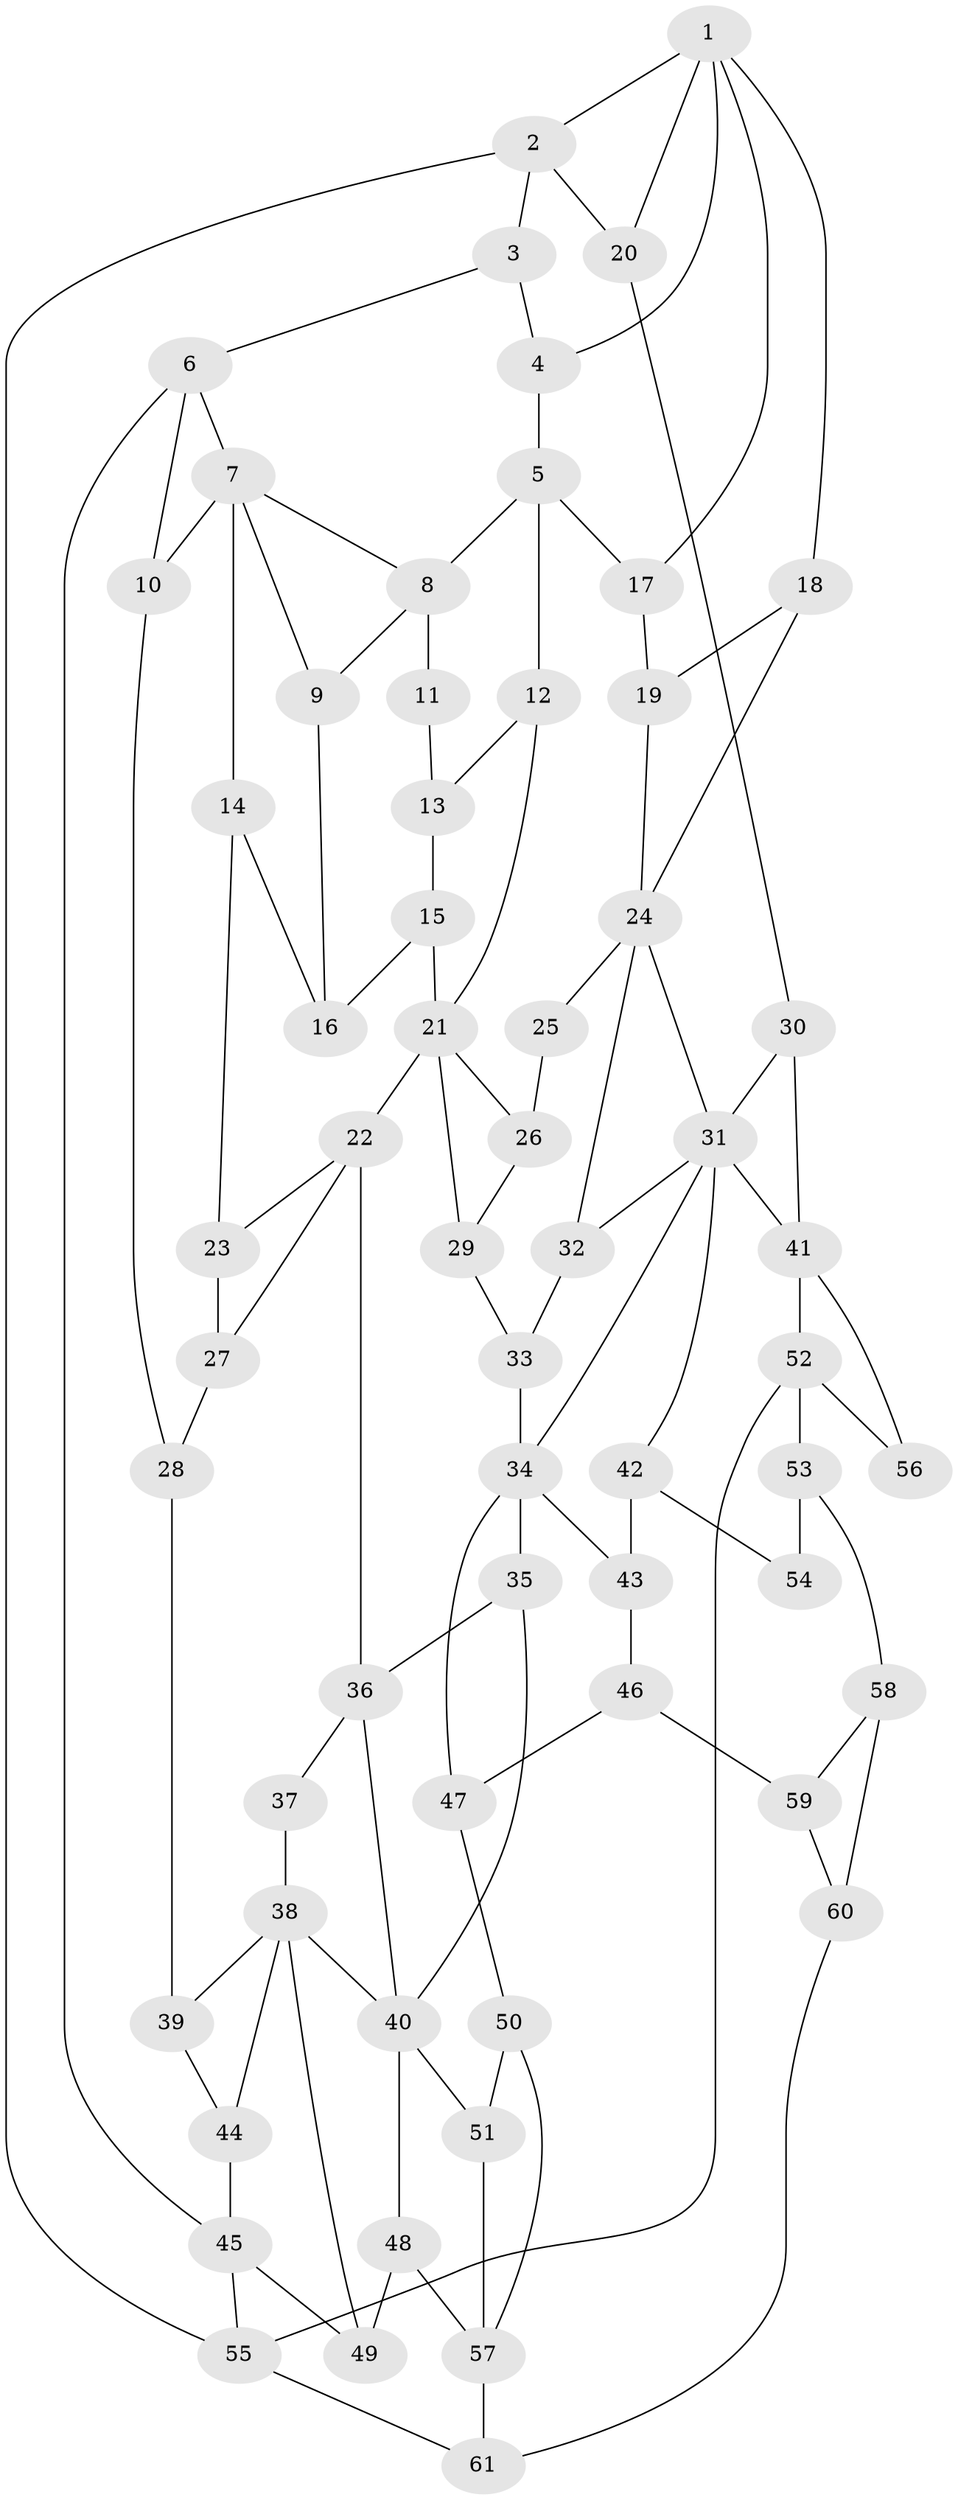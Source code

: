 // original degree distribution, {3: 0.024793388429752067, 6: 0.23140495867768596, 4: 0.2396694214876033, 5: 0.5041322314049587}
// Generated by graph-tools (version 1.1) at 2025/38/03/09/25 02:38:44]
// undirected, 61 vertices, 103 edges
graph export_dot {
graph [start="1"]
  node [color=gray90,style=filled];
  1;
  2;
  3;
  4;
  5;
  6;
  7;
  8;
  9;
  10;
  11;
  12;
  13;
  14;
  15;
  16;
  17;
  18;
  19;
  20;
  21;
  22;
  23;
  24;
  25;
  26;
  27;
  28;
  29;
  30;
  31;
  32;
  33;
  34;
  35;
  36;
  37;
  38;
  39;
  40;
  41;
  42;
  43;
  44;
  45;
  46;
  47;
  48;
  49;
  50;
  51;
  52;
  53;
  54;
  55;
  56;
  57;
  58;
  59;
  60;
  61;
  1 -- 2 [weight=1.0];
  1 -- 4 [weight=1.0];
  1 -- 17 [weight=1.0];
  1 -- 18 [weight=1.0];
  1 -- 20 [weight=1.0];
  2 -- 3 [weight=1.0];
  2 -- 20 [weight=1.0];
  2 -- 55 [weight=1.0];
  3 -- 4 [weight=1.0];
  3 -- 6 [weight=1.0];
  4 -- 5 [weight=2.0];
  5 -- 8 [weight=1.0];
  5 -- 12 [weight=1.0];
  5 -- 17 [weight=1.0];
  6 -- 7 [weight=1.0];
  6 -- 10 [weight=1.0];
  6 -- 45 [weight=1.0];
  7 -- 8 [weight=1.0];
  7 -- 9 [weight=1.0];
  7 -- 10 [weight=1.0];
  7 -- 14 [weight=2.0];
  8 -- 9 [weight=1.0];
  8 -- 11 [weight=2.0];
  9 -- 16 [weight=1.0];
  10 -- 28 [weight=1.0];
  11 -- 13 [weight=1.0];
  12 -- 13 [weight=1.0];
  12 -- 21 [weight=1.0];
  13 -- 15 [weight=1.0];
  14 -- 16 [weight=1.0];
  14 -- 23 [weight=1.0];
  15 -- 16 [weight=1.0];
  15 -- 21 [weight=1.0];
  17 -- 19 [weight=1.0];
  18 -- 19 [weight=1.0];
  18 -- 24 [weight=1.0];
  19 -- 24 [weight=1.0];
  20 -- 30 [weight=1.0];
  21 -- 22 [weight=2.0];
  21 -- 26 [weight=1.0];
  21 -- 29 [weight=1.0];
  22 -- 23 [weight=1.0];
  22 -- 27 [weight=1.0];
  22 -- 36 [weight=2.0];
  23 -- 27 [weight=1.0];
  24 -- 25 [weight=2.0];
  24 -- 31 [weight=1.0];
  24 -- 32 [weight=1.0];
  25 -- 26 [weight=1.0];
  26 -- 29 [weight=1.0];
  27 -- 28 [weight=1.0];
  28 -- 39 [weight=1.0];
  29 -- 33 [weight=1.0];
  30 -- 31 [weight=1.0];
  30 -- 41 [weight=2.0];
  31 -- 32 [weight=1.0];
  31 -- 34 [weight=1.0];
  31 -- 41 [weight=1.0];
  31 -- 42 [weight=1.0];
  32 -- 33 [weight=1.0];
  33 -- 34 [weight=1.0];
  34 -- 35 [weight=2.0];
  34 -- 43 [weight=1.0];
  34 -- 47 [weight=1.0];
  35 -- 36 [weight=2.0];
  35 -- 40 [weight=1.0];
  36 -- 37 [weight=1.0];
  36 -- 40 [weight=1.0];
  37 -- 38 [weight=2.0];
  38 -- 39 [weight=1.0];
  38 -- 40 [weight=1.0];
  38 -- 44 [weight=1.0];
  38 -- 49 [weight=1.0];
  39 -- 44 [weight=1.0];
  40 -- 48 [weight=1.0];
  40 -- 51 [weight=1.0];
  41 -- 52 [weight=1.0];
  41 -- 56 [weight=2.0];
  42 -- 43 [weight=1.0];
  42 -- 54 [weight=1.0];
  43 -- 46 [weight=1.0];
  44 -- 45 [weight=1.0];
  45 -- 49 [weight=1.0];
  45 -- 55 [weight=1.0];
  46 -- 47 [weight=1.0];
  46 -- 59 [weight=1.0];
  47 -- 50 [weight=1.0];
  48 -- 49 [weight=2.0];
  48 -- 57 [weight=2.0];
  50 -- 51 [weight=1.0];
  50 -- 57 [weight=1.0];
  51 -- 57 [weight=1.0];
  52 -- 53 [weight=2.0];
  52 -- 55 [weight=1.0];
  52 -- 56 [weight=1.0];
  53 -- 54 [weight=2.0];
  53 -- 58 [weight=2.0];
  55 -- 61 [weight=1.0];
  57 -- 61 [weight=2.0];
  58 -- 59 [weight=1.0];
  58 -- 60 [weight=3.0];
  59 -- 60 [weight=1.0];
  60 -- 61 [weight=2.0];
}

